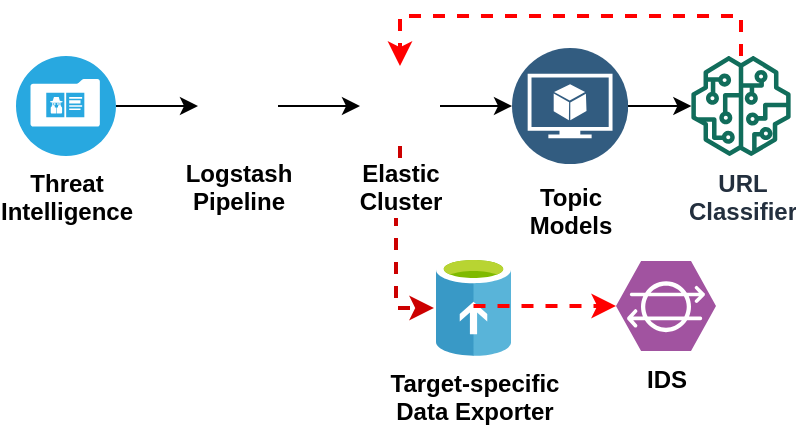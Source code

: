 <mxfile version="11.0.8" type="github"><diagram id="akTLDQbXbq5F91GN0VlQ" name="Page-1"><mxGraphModel dx="1352" dy="769" grid="1" gridSize="10" guides="1" tooltips="1" connect="1" arrows="1" fold="1" page="1" pageScale="1" pageWidth="850" pageHeight="1100" math="0" shadow="0"><root><mxCell id="0"/><mxCell id="1" parent="0"/><mxCell id="yWYUcTuGn7IrU5NHTZb4-48" value="" style="group" vertex="1" connectable="0" parent="1"><mxGeometry x="160" y="130" width="387.5" height="170" as="geometry"/></mxCell><mxCell id="yWYUcTuGn7IrU5NHTZb4-25" value="&lt;div&gt;&lt;b&gt;Target-specific&lt;br&gt;&lt;/b&gt;&lt;/div&gt;&lt;div&gt;&lt;b&gt;Data Exporter&lt;/b&gt;&lt;/div&gt;" style="aspect=fixed;html=1;perimeter=none;align=center;shadow=0;dashed=0;image;fontSize=12;image=img/lib/mscae/dataExport.svg;" vertex="1" parent="yWYUcTuGn7IrU5NHTZb4-48"><mxGeometry x="210" y="120" width="37.5" height="50" as="geometry"/></mxCell><mxCell id="yWYUcTuGn7IrU5NHTZb4-35" value="&lt;div&gt;&lt;b&gt;URL&lt;/b&gt;&lt;/div&gt;&lt;div&gt;&lt;b&gt;Classifier&lt;br&gt;&lt;/b&gt;&lt;/div&gt;" style="outlineConnect=0;fontColor=#232F3E;gradientColor=none;fillColor=#116D5B;strokeColor=none;dashed=0;verticalLabelPosition=bottom;verticalAlign=top;align=center;html=1;fontSize=12;fontStyle=0;aspect=fixed;pointerEvents=1;shape=mxgraph.aws4.sagemaker_model;" vertex="1" parent="yWYUcTuGn7IrU5NHTZb4-48"><mxGeometry x="337.5" y="20" width="50" height="50" as="geometry"/></mxCell><mxCell id="yWYUcTuGn7IrU5NHTZb4-44" style="edgeStyle=orthogonalEdgeStyle;rounded=0;orthogonalLoop=1;jettySize=auto;html=1;exitX=1;exitY=0.5;exitDx=0;exitDy=0;" edge="1" parent="yWYUcTuGn7IrU5NHTZb4-48" source="yWYUcTuGn7IrU5NHTZb4-36" target="yWYUcTuGn7IrU5NHTZb4-35"><mxGeometry relative="1" as="geometry"/></mxCell><mxCell id="yWYUcTuGn7IrU5NHTZb4-36" value="&lt;div&gt;&lt;b&gt;&lt;font color=&quot;#000000&quot;&gt;Topic&lt;/font&gt;&lt;/b&gt;&lt;/div&gt;&lt;div&gt;&lt;b&gt;&lt;font color=&quot;#000000&quot;&gt;Models&lt;/font&gt;&lt;/b&gt;&lt;/div&gt;" style="aspect=fixed;perimeter=ellipsePerimeter;html=1;align=center;shadow=0;dashed=0;fontColor=#4277BB;labelBackgroundColor=#ffffff;fontSize=12;spacingTop=3;image;image=img/lib/ibm/data/model.svg;" vertex="1" parent="yWYUcTuGn7IrU5NHTZb4-48"><mxGeometry x="248" y="16" width="58" height="58" as="geometry"/></mxCell><mxCell id="yWYUcTuGn7IrU5NHTZb4-39" value="&lt;b&gt;IDS&lt;/b&gt;" style="verticalLabelPosition=bottom;html=1;fillColor=#A153A0;verticalAlign=top;pointerEvents=1;align=center;points=[[0.25,0,0],[0.5,0,0],[0.75,0,0],[1,0.5,0],[0.75,1,0],[0.5,1,0],[0.25,1,0],[0,0.5,0],[0.125,0.25,0],[0.125,0.75,0],[0.875,0.25,0],[0.875,0.75,0]];shape=mxgraph.cisco_safe.design.intrusion_detection;" vertex="1" parent="yWYUcTuGn7IrU5NHTZb4-48"><mxGeometry x="300" y="122.5" width="50" height="45" as="geometry"/></mxCell><mxCell id="yWYUcTuGn7IrU5NHTZb4-45" style="edgeStyle=orthogonalEdgeStyle;rounded=0;orthogonalLoop=1;jettySize=auto;html=1;entryX=0;entryY=0.5;entryDx=0;entryDy=0;entryPerimeter=0;strokeColor=#FF0000;dashed=1;strokeWidth=2;" edge="1" parent="yWYUcTuGn7IrU5NHTZb4-48" source="yWYUcTuGn7IrU5NHTZb4-25" target="yWYUcTuGn7IrU5NHTZb4-39"><mxGeometry relative="1" as="geometry"/></mxCell><mxCell id="yWYUcTuGn7IrU5NHTZb4-3" value="&lt;div&gt;&lt;b&gt;Logstash&lt;/b&gt;&lt;/div&gt;&lt;div&gt;&lt;b&gt;Pipeline&lt;/b&gt;&lt;/div&gt;" style="shape=image;html=1;verticalAlign=top;verticalLabelPosition=bottom;labelBackgroundColor=#ffffff;imageAspect=0;aspect=fixed;image=https://cdn4.iconfinder.com/data/icons/logos-brands-5/24/logstash-128.png" vertex="1" parent="yWYUcTuGn7IrU5NHTZb4-48"><mxGeometry x="91" y="25" width="40" height="40" as="geometry"/></mxCell><mxCell id="yWYUcTuGn7IrU5NHTZb4-41" style="edgeStyle=orthogonalEdgeStyle;rounded=0;orthogonalLoop=1;jettySize=auto;html=1;entryX=0;entryY=0.5;entryDx=0;entryDy=0;" edge="1" parent="yWYUcTuGn7IrU5NHTZb4-48" source="yWYUcTuGn7IrU5NHTZb4-4" target="yWYUcTuGn7IrU5NHTZb4-36"><mxGeometry relative="1" as="geometry"/></mxCell><mxCell id="yWYUcTuGn7IrU5NHTZb4-46" style="edgeStyle=orthogonalEdgeStyle;rounded=0;orthogonalLoop=1;jettySize=auto;html=1;exitX=0.5;exitY=1;exitDx=0;exitDy=0;entryX=-0.027;entryY=0.52;entryDx=0;entryDy=0;entryPerimeter=0;strokeColor=#CC0000;dashed=1;strokeWidth=2;" edge="1" parent="yWYUcTuGn7IrU5NHTZb4-48" source="yWYUcTuGn7IrU5NHTZb4-4" target="yWYUcTuGn7IrU5NHTZb4-25"><mxGeometry relative="1" as="geometry"/></mxCell><mxCell id="yWYUcTuGn7IrU5NHTZb4-4" value="&lt;div&gt;&lt;b&gt;Elastic&lt;/b&gt;&lt;/div&gt;&lt;div&gt;&lt;b&gt;Cluster&lt;/b&gt;&lt;/div&gt;" style="shape=image;html=1;verticalAlign=top;verticalLabelPosition=bottom;labelBackgroundColor=#ffffff;imageAspect=0;aspect=fixed;image=https://cdn4.iconfinder.com/data/icons/logos-brands-5/24/elasticsearch-128.png" vertex="1" parent="yWYUcTuGn7IrU5NHTZb4-48"><mxGeometry x="172" y="25" width="40" height="40" as="geometry"/></mxCell><mxCell id="yWYUcTuGn7IrU5NHTZb4-47" style="edgeStyle=orthogonalEdgeStyle;rounded=0;orthogonalLoop=1;jettySize=auto;html=1;entryX=0.5;entryY=0;entryDx=0;entryDy=0;dashed=1;strokeColor=#FF0000;strokeWidth=2;" edge="1" parent="yWYUcTuGn7IrU5NHTZb4-48" source="yWYUcTuGn7IrU5NHTZb4-35" target="yWYUcTuGn7IrU5NHTZb4-4"><mxGeometry relative="1" as="geometry"><Array as="points"><mxPoint x="363"/><mxPoint x="192"/></Array></mxGeometry></mxCell><mxCell id="yWYUcTuGn7IrU5NHTZb4-5" style="edgeStyle=orthogonalEdgeStyle;rounded=0;orthogonalLoop=1;jettySize=auto;html=1;entryX=0;entryY=0.5;entryDx=0;entryDy=0;endArrow=classic;endFill=1;strokeColor=#000000;" edge="1" parent="yWYUcTuGn7IrU5NHTZb4-48" source="yWYUcTuGn7IrU5NHTZb4-3" target="yWYUcTuGn7IrU5NHTZb4-4"><mxGeometry relative="1" as="geometry"/></mxCell><mxCell id="yWYUcTuGn7IrU5NHTZb4-40" style="edgeStyle=orthogonalEdgeStyle;rounded=0;orthogonalLoop=1;jettySize=auto;html=1;entryX=0;entryY=0.5;entryDx=0;entryDy=0;" edge="1" parent="yWYUcTuGn7IrU5NHTZb4-48" source="yWYUcTuGn7IrU5NHTZb4-6" target="yWYUcTuGn7IrU5NHTZb4-3"><mxGeometry relative="1" as="geometry"/></mxCell><mxCell id="yWYUcTuGn7IrU5NHTZb4-6" value="&lt;div&gt;&lt;b&gt;Threat&lt;/b&gt;&lt;/div&gt;&lt;div&gt;&lt;b&gt;Intelligence&lt;br&gt;&lt;/b&gt;&lt;/div&gt;" style="verticalLabelPosition=bottom;html=1;fillColor=#28A8E0;verticalAlign=top;points=[[0.145,0.145,0],[0.856,0.145,0],[0.855,0.855,0],[0.145,0.855,0],[0.5,0,0], [1,0.5,0], [0.5,1,0],[0,0.5,0]];pointerEvents=1;align=center;shape=mxgraph.cisco_safe.capability.threat_intelligence;" vertex="1" parent="yWYUcTuGn7IrU5NHTZb4-48"><mxGeometry y="20" width="50" height="50" as="geometry"/></mxCell></root></mxGraphModel></diagram></mxfile>